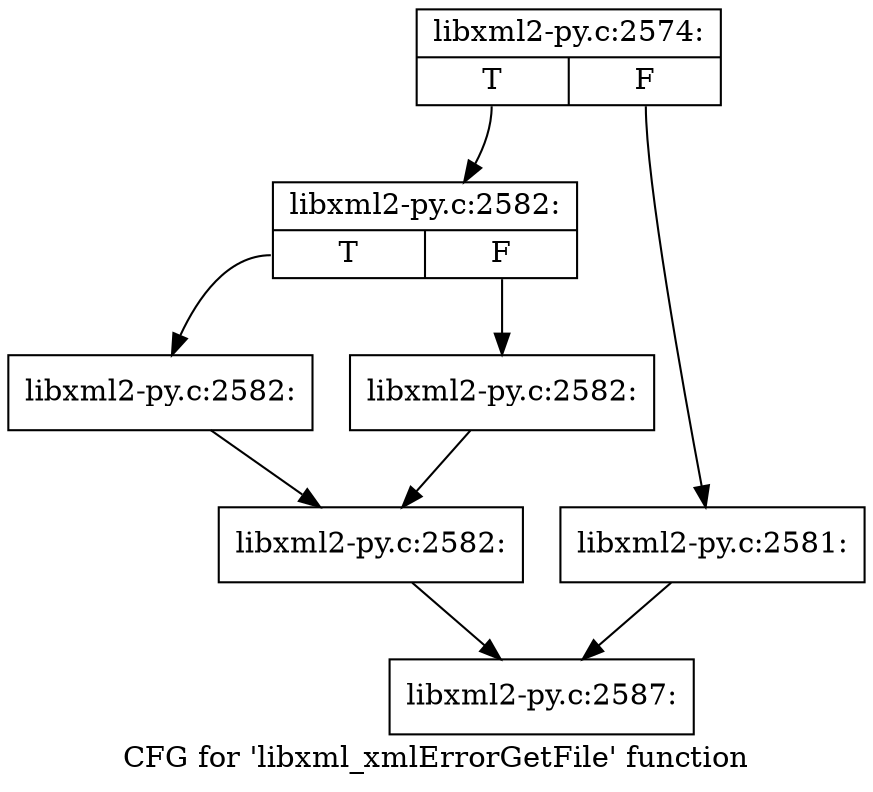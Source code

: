 digraph "CFG for 'libxml_xmlErrorGetFile' function" {
	label="CFG for 'libxml_xmlErrorGetFile' function";

	Node0x3e43010 [shape=record,label="{libxml2-py.c:2574:|{<s0>T|<s1>F}}"];
	Node0x3e43010:s0 -> Node0x3e466d0;
	Node0x3e43010:s1 -> Node0x3e46680;
	Node0x3e46680 [shape=record,label="{libxml2-py.c:2581:}"];
	Node0x3e46680 -> Node0x3e42fc0;
	Node0x3e466d0 [shape=record,label="{libxml2-py.c:2582:|{<s0>T|<s1>F}}"];
	Node0x3e466d0:s0 -> Node0x3e46ef0;
	Node0x3e466d0:s1 -> Node0x3e46f40;
	Node0x3e46ef0 [shape=record,label="{libxml2-py.c:2582:}"];
	Node0x3e46ef0 -> Node0x3e46f90;
	Node0x3e46f40 [shape=record,label="{libxml2-py.c:2582:}"];
	Node0x3e46f40 -> Node0x3e46f90;
	Node0x3e46f90 [shape=record,label="{libxml2-py.c:2582:}"];
	Node0x3e46f90 -> Node0x3e42fc0;
	Node0x3e42fc0 [shape=record,label="{libxml2-py.c:2587:}"];
}
